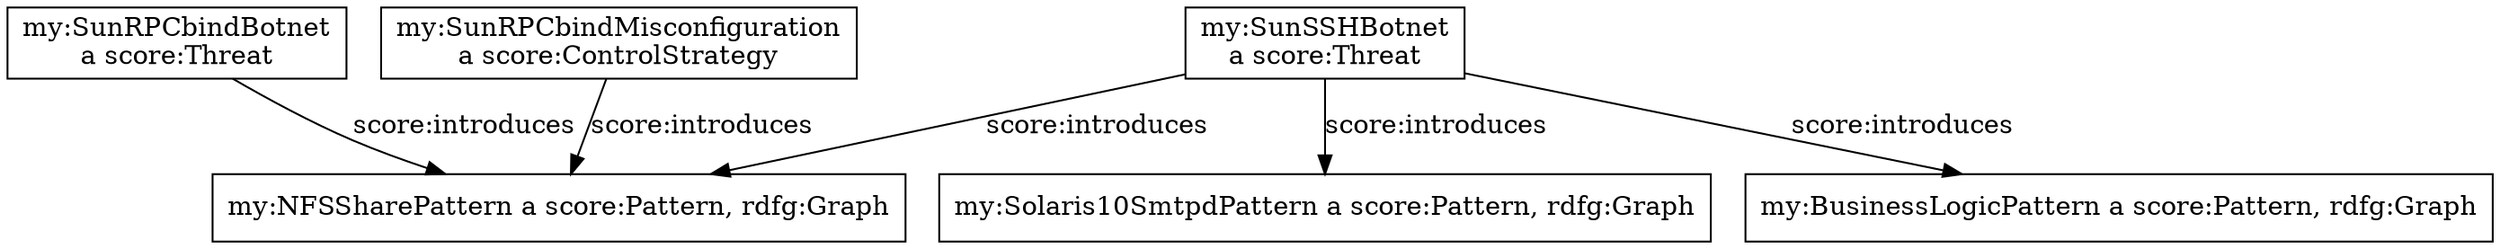 digraph
{
    compound=true;

    node [shape="box"];

    pattern0 [label="my:NFSSharePattern a score:Pattern, rdfg:Graph"];
    pattern1 [label="my:BusinessLogicPattern a score:Pattern, rdfg:Graph"];
    pattern2 [label="my:Solaris10SmtpdPattern a score:Pattern, rdfg:Graph"];

    threat0 [label="my:SunRPCbindBotnet\na score:Threat"];
    threat1 [label="my:SunSSHBotnet\na score:Threat"];
    cs0 [label="my:SunRPCbindMisconfiguration\na score:ControlStrategy"];

    cs0 -> pattern0 [label="score:introduces"];
    threat0 -> pattern0 [label="score:introduces"];
    threat1 -> pattern1 [label="score:introduces"];
    threat1 -> pattern2 [label="score:introduces"];
    threat1 -> pattern0 [label="score:introduces"];
}